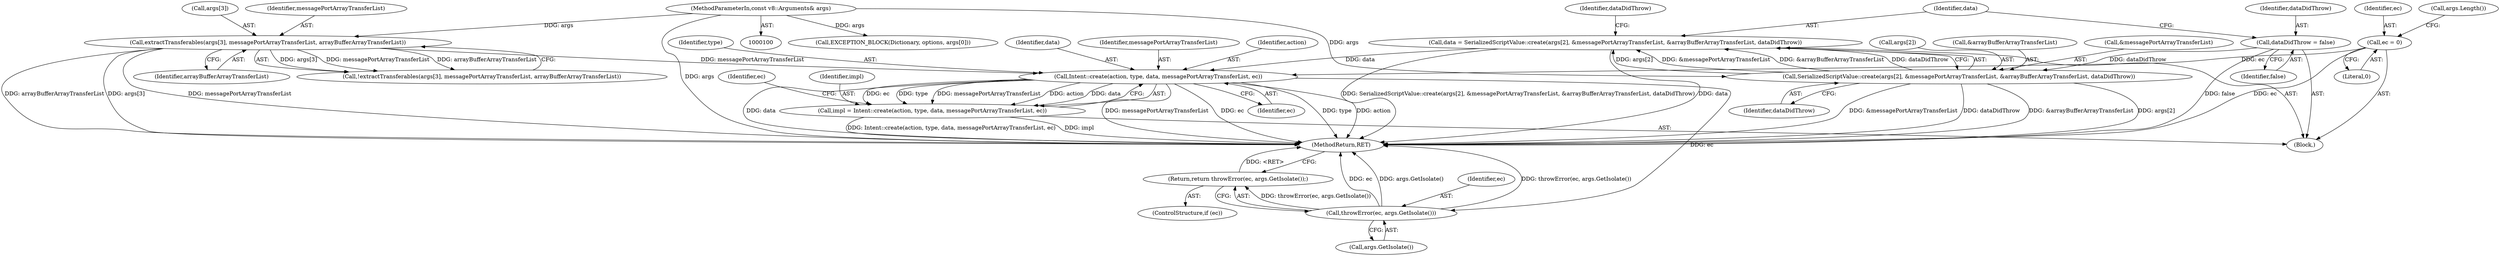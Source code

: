 digraph "0_Chrome_e9372a1bfd3588a80fcf49aa07321f0971dd6091_52@API" {
"1000212" [label="(Call,Intent::create(action, type, data, messagePortArrayTransferList, ec))"];
"1000192" [label="(Call,data = SerializedScriptValue::create(args[2], &messagePortArrayTransferList, &arrayBufferArrayTransferList, dataDidThrow))"];
"1000194" [label="(Call,SerializedScriptValue::create(args[2], &messagePortArrayTransferList, &arrayBufferArrayTransferList, dataDidThrow))"];
"1000101" [label="(MethodParameterIn,const v8::Arguments& args)"];
"1000188" [label="(Call,dataDidThrow = false)"];
"1000178" [label="(Call,extractTransferables(args[3], messagePortArrayTransferList, arrayBufferArrayTransferList))"];
"1000166" [label="(Call,ec = 0)"];
"1000210" [label="(Call,impl = Intent::create(action, type, data, messagePortArrayTransferList, ec))"];
"1000221" [label="(Call,throwError(ec, args.GetIsolate()))"];
"1000220" [label="(Return,return throwError(ec, args.GetIsolate());)"];
"1000189" [label="(Identifier,dataDidThrow)"];
"1000193" [label="(Identifier,data)"];
"1000179" [label="(Call,args[3])"];
"1000212" [label="(Call,Intent::create(action, type, data, messagePortArrayTransferList, ec))"];
"1000173" [label="(Call,args.Length())"];
"1000215" [label="(Identifier,data)"];
"1000102" [label="(Block,)"];
"1000218" [label="(ControlStructure,if (ec))"];
"1000221" [label="(Call,throwError(ec, args.GetIsolate()))"];
"1000192" [label="(Call,data = SerializedScriptValue::create(args[2], &messagePortArrayTransferList, &arrayBufferArrayTransferList, dataDidThrow))"];
"1000194" [label="(Call,SerializedScriptValue::create(args[2], &messagePortArrayTransferList, &arrayBufferArrayTransferList, dataDidThrow))"];
"1000168" [label="(Literal,0)"];
"1000177" [label="(Call,!extractTransferables(args[3], messagePortArrayTransferList, arrayBufferArrayTransferList))"];
"1000195" [label="(Call,args[2])"];
"1000222" [label="(Identifier,ec)"];
"1000210" [label="(Call,impl = Intent::create(action, type, data, messagePortArrayTransferList, ec))"];
"1000200" [label="(Call,&arrayBufferArrayTransferList)"];
"1000216" [label="(Identifier,messagePortArrayTransferList)"];
"1000219" [label="(Identifier,ec)"];
"1000128" [label="(Call,EXCEPTION_BLOCK(Dictionary, options, args[0]))"];
"1000202" [label="(Identifier,dataDidThrow)"];
"1000217" [label="(Identifier,ec)"];
"1000101" [label="(MethodParameterIn,const v8::Arguments& args)"];
"1000190" [label="(Identifier,false)"];
"1000211" [label="(Identifier,impl)"];
"1000188" [label="(Call,dataDidThrow = false)"];
"1000213" [label="(Identifier,action)"];
"1000214" [label="(Identifier,type)"];
"1000220" [label="(Return,return throwError(ec, args.GetIsolate());)"];
"1000223" [label="(Call,args.GetIsolate())"];
"1000182" [label="(Identifier,messagePortArrayTransferList)"];
"1000238" [label="(MethodReturn,RET)"];
"1000166" [label="(Call,ec = 0)"];
"1000204" [label="(Identifier,dataDidThrow)"];
"1000167" [label="(Identifier,ec)"];
"1000198" [label="(Call,&messagePortArrayTransferList)"];
"1000183" [label="(Identifier,arrayBufferArrayTransferList)"];
"1000178" [label="(Call,extractTransferables(args[3], messagePortArrayTransferList, arrayBufferArrayTransferList))"];
"1000212" -> "1000210"  [label="AST: "];
"1000212" -> "1000217"  [label="CFG: "];
"1000213" -> "1000212"  [label="AST: "];
"1000214" -> "1000212"  [label="AST: "];
"1000215" -> "1000212"  [label="AST: "];
"1000216" -> "1000212"  [label="AST: "];
"1000217" -> "1000212"  [label="AST: "];
"1000210" -> "1000212"  [label="CFG: "];
"1000212" -> "1000238"  [label="DDG: messagePortArrayTransferList"];
"1000212" -> "1000238"  [label="DDG: ec"];
"1000212" -> "1000238"  [label="DDG: type"];
"1000212" -> "1000238"  [label="DDG: action"];
"1000212" -> "1000238"  [label="DDG: data"];
"1000212" -> "1000210"  [label="DDG: ec"];
"1000212" -> "1000210"  [label="DDG: type"];
"1000212" -> "1000210"  [label="DDG: messagePortArrayTransferList"];
"1000212" -> "1000210"  [label="DDG: action"];
"1000212" -> "1000210"  [label="DDG: data"];
"1000192" -> "1000212"  [label="DDG: data"];
"1000178" -> "1000212"  [label="DDG: messagePortArrayTransferList"];
"1000166" -> "1000212"  [label="DDG: ec"];
"1000212" -> "1000221"  [label="DDG: ec"];
"1000192" -> "1000102"  [label="AST: "];
"1000192" -> "1000194"  [label="CFG: "];
"1000193" -> "1000192"  [label="AST: "];
"1000194" -> "1000192"  [label="AST: "];
"1000204" -> "1000192"  [label="CFG: "];
"1000192" -> "1000238"  [label="DDG: SerializedScriptValue::create(args[2], &messagePortArrayTransferList, &arrayBufferArrayTransferList, dataDidThrow)"];
"1000192" -> "1000238"  [label="DDG: data"];
"1000194" -> "1000192"  [label="DDG: args[2]"];
"1000194" -> "1000192"  [label="DDG: &messagePortArrayTransferList"];
"1000194" -> "1000192"  [label="DDG: &arrayBufferArrayTransferList"];
"1000194" -> "1000192"  [label="DDG: dataDidThrow"];
"1000194" -> "1000202"  [label="CFG: "];
"1000195" -> "1000194"  [label="AST: "];
"1000198" -> "1000194"  [label="AST: "];
"1000200" -> "1000194"  [label="AST: "];
"1000202" -> "1000194"  [label="AST: "];
"1000194" -> "1000238"  [label="DDG: &arrayBufferArrayTransferList"];
"1000194" -> "1000238"  [label="DDG: args[2]"];
"1000194" -> "1000238"  [label="DDG: &messagePortArrayTransferList"];
"1000194" -> "1000238"  [label="DDG: dataDidThrow"];
"1000101" -> "1000194"  [label="DDG: args"];
"1000188" -> "1000194"  [label="DDG: dataDidThrow"];
"1000101" -> "1000100"  [label="AST: "];
"1000101" -> "1000238"  [label="DDG: args"];
"1000101" -> "1000128"  [label="DDG: args"];
"1000101" -> "1000178"  [label="DDG: args"];
"1000188" -> "1000102"  [label="AST: "];
"1000188" -> "1000190"  [label="CFG: "];
"1000189" -> "1000188"  [label="AST: "];
"1000190" -> "1000188"  [label="AST: "];
"1000193" -> "1000188"  [label="CFG: "];
"1000188" -> "1000238"  [label="DDG: false"];
"1000178" -> "1000177"  [label="AST: "];
"1000178" -> "1000183"  [label="CFG: "];
"1000179" -> "1000178"  [label="AST: "];
"1000182" -> "1000178"  [label="AST: "];
"1000183" -> "1000178"  [label="AST: "];
"1000177" -> "1000178"  [label="CFG: "];
"1000178" -> "1000238"  [label="DDG: args[3]"];
"1000178" -> "1000238"  [label="DDG: messagePortArrayTransferList"];
"1000178" -> "1000238"  [label="DDG: arrayBufferArrayTransferList"];
"1000178" -> "1000177"  [label="DDG: args[3]"];
"1000178" -> "1000177"  [label="DDG: messagePortArrayTransferList"];
"1000178" -> "1000177"  [label="DDG: arrayBufferArrayTransferList"];
"1000166" -> "1000102"  [label="AST: "];
"1000166" -> "1000168"  [label="CFG: "];
"1000167" -> "1000166"  [label="AST: "];
"1000168" -> "1000166"  [label="AST: "];
"1000173" -> "1000166"  [label="CFG: "];
"1000166" -> "1000238"  [label="DDG: ec"];
"1000210" -> "1000102"  [label="AST: "];
"1000211" -> "1000210"  [label="AST: "];
"1000219" -> "1000210"  [label="CFG: "];
"1000210" -> "1000238"  [label="DDG: Intent::create(action, type, data, messagePortArrayTransferList, ec)"];
"1000210" -> "1000238"  [label="DDG: impl"];
"1000221" -> "1000220"  [label="AST: "];
"1000221" -> "1000223"  [label="CFG: "];
"1000222" -> "1000221"  [label="AST: "];
"1000223" -> "1000221"  [label="AST: "];
"1000220" -> "1000221"  [label="CFG: "];
"1000221" -> "1000238"  [label="DDG: args.GetIsolate()"];
"1000221" -> "1000238"  [label="DDG: throwError(ec, args.GetIsolate())"];
"1000221" -> "1000238"  [label="DDG: ec"];
"1000221" -> "1000220"  [label="DDG: throwError(ec, args.GetIsolate())"];
"1000220" -> "1000218"  [label="AST: "];
"1000238" -> "1000220"  [label="CFG: "];
"1000220" -> "1000238"  [label="DDG: <RET>"];
}
